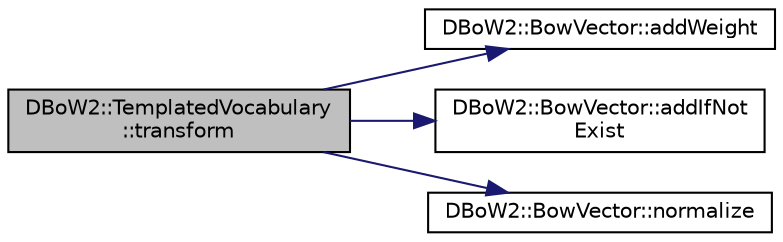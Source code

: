 digraph "DBoW2::TemplatedVocabulary::transform"
{
  edge [fontname="Helvetica",fontsize="10",labelfontname="Helvetica",labelfontsize="10"];
  node [fontname="Helvetica",fontsize="10",shape=record];
  rankdir="LR";
  Node94 [label="DBoW2::TemplatedVocabulary\l::transform",height=0.2,width=0.4,color="black", fillcolor="grey75", style="filled", fontcolor="black"];
  Node94 -> Node95 [color="midnightblue",fontsize="10",style="solid",fontname="Helvetica"];
  Node95 [label="DBoW2::BowVector::addWeight",height=0.2,width=0.4,color="black", fillcolor="white", style="filled",URL="$class_d_bo_w2_1_1_bow_vector.html#a3ac92a805b252c93dc6535240d02df47"];
  Node94 -> Node96 [color="midnightblue",fontsize="10",style="solid",fontname="Helvetica"];
  Node96 [label="DBoW2::BowVector::addIfNot\lExist",height=0.2,width=0.4,color="black", fillcolor="white", style="filled",URL="$class_d_bo_w2_1_1_bow_vector.html#a5ddf10e444d10425e5bd3568dc7ffe5e"];
  Node94 -> Node97 [color="midnightblue",fontsize="10",style="solid",fontname="Helvetica"];
  Node97 [label="DBoW2::BowVector::normalize",height=0.2,width=0.4,color="black", fillcolor="white", style="filled",URL="$class_d_bo_w2_1_1_bow_vector.html#acd2dd34023e3053a4cc75d70c8b6ac13"];
}

